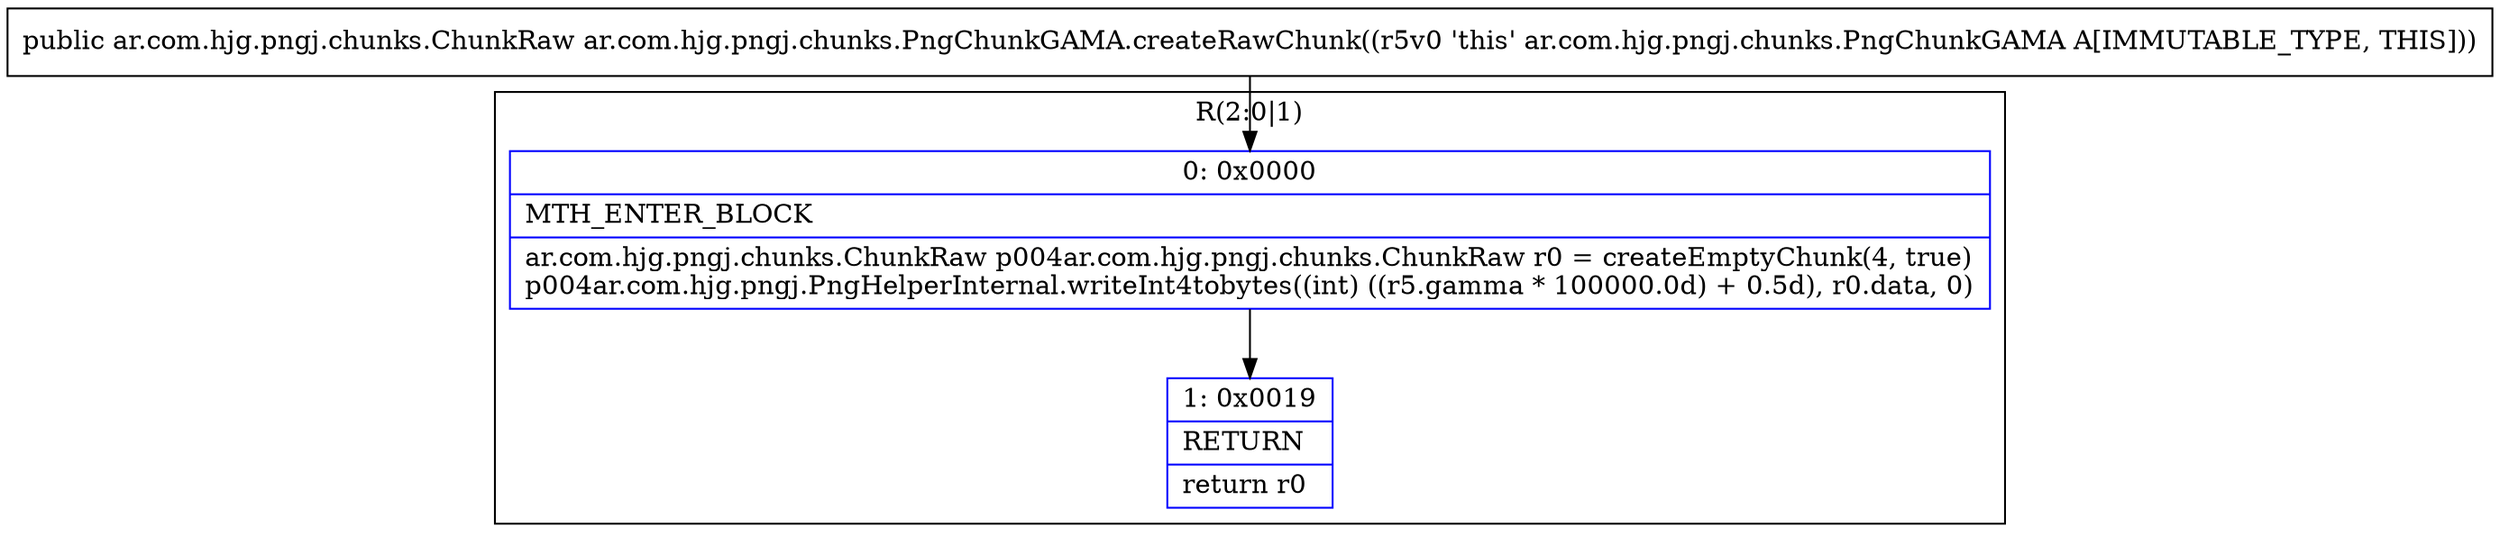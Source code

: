 digraph "CFG forar.com.hjg.pngj.chunks.PngChunkGAMA.createRawChunk()Lar\/com\/hjg\/pngj\/chunks\/ChunkRaw;" {
subgraph cluster_Region_1121533479 {
label = "R(2:0|1)";
node [shape=record,color=blue];
Node_0 [shape=record,label="{0\:\ 0x0000|MTH_ENTER_BLOCK\l|ar.com.hjg.pngj.chunks.ChunkRaw p004ar.com.hjg.pngj.chunks.ChunkRaw r0 = createEmptyChunk(4, true)\lp004ar.com.hjg.pngj.PngHelperInternal.writeInt4tobytes((int) ((r5.gamma * 100000.0d) + 0.5d), r0.data, 0)\l}"];
Node_1 [shape=record,label="{1\:\ 0x0019|RETURN\l|return r0\l}"];
}
MethodNode[shape=record,label="{public ar.com.hjg.pngj.chunks.ChunkRaw ar.com.hjg.pngj.chunks.PngChunkGAMA.createRawChunk((r5v0 'this' ar.com.hjg.pngj.chunks.PngChunkGAMA A[IMMUTABLE_TYPE, THIS])) }"];
MethodNode -> Node_0;
Node_0 -> Node_1;
}

